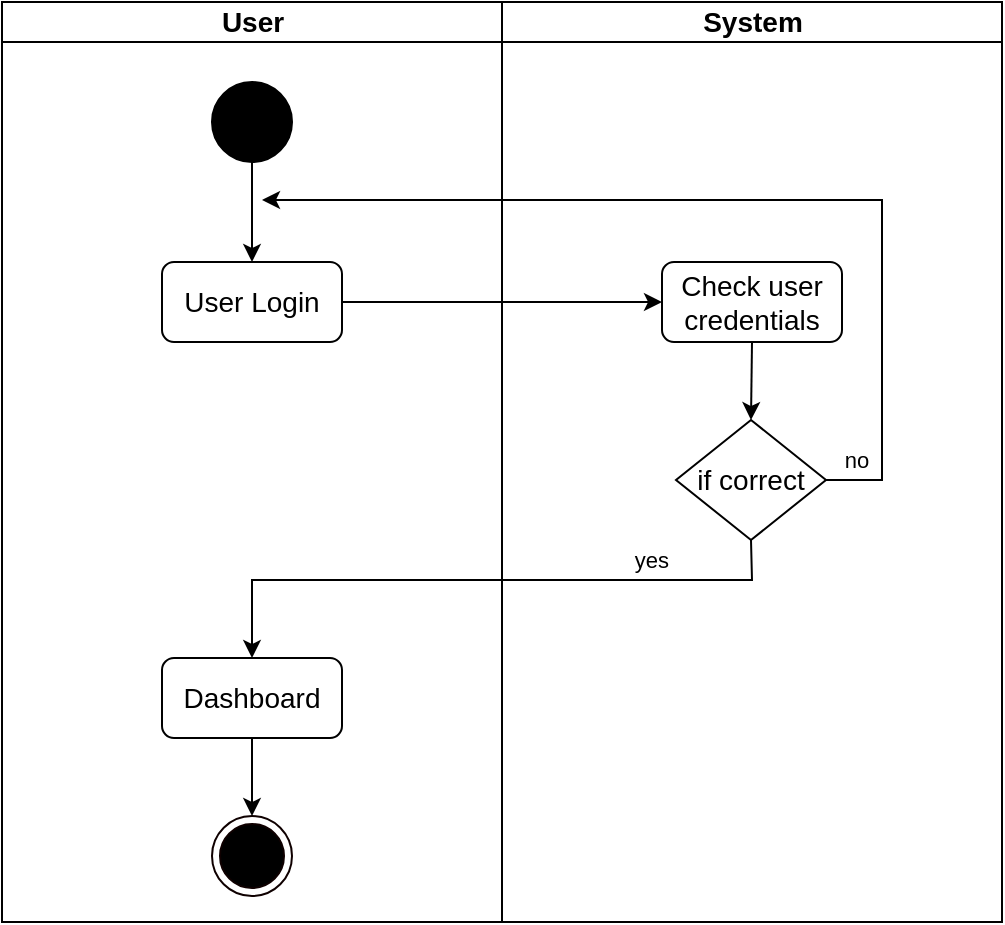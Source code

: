 <mxfile version="22.0.5" type="device">
  <diagram name="Page-1" id="TUuK_z1TODneTFZ7jnLf">
    <mxGraphModel dx="1219" dy="612" grid="1" gridSize="10" guides="1" tooltips="1" connect="1" arrows="1" fold="1" page="1" pageScale="1" pageWidth="850" pageHeight="1100" math="0" shadow="0">
      <root>
        <mxCell id="0" />
        <mxCell id="1" parent="0" />
        <mxCell id="OzavWiV9OdfGLWeC7wIS-1" value="" style="swimlane;html=1;childLayout=stackLayout;startSize=0;rounded=0;shadow=0;comic=0;labelBackgroundColor=none;strokeWidth=1;fontFamily=Verdana;fontSize=12;align=center;" parent="1" vertex="1">
          <mxGeometry x="40" y="21" width="500" height="460" as="geometry">
            <mxRectangle x="40" y="20" width="70" height="30" as="alternateBounds" />
          </mxGeometry>
        </mxCell>
        <mxCell id="OzavWiV9OdfGLWeC7wIS-2" value="&lt;font style=&quot;font-size: 14px;&quot;&gt;User&lt;/font&gt;" style="swimlane;html=1;startSize=20;" parent="OzavWiV9OdfGLWeC7wIS-1" vertex="1">
          <mxGeometry width="250" height="460" as="geometry">
            <mxRectangle y="20" width="40" height="970" as="alternateBounds" />
          </mxGeometry>
        </mxCell>
        <mxCell id="OzavWiV9OdfGLWeC7wIS-3" value="" style="ellipse;whiteSpace=wrap;html=1;rounded=0;shadow=0;comic=0;labelBackgroundColor=none;strokeWidth=1;fillColor=#000000;fontFamily=Verdana;fontSize=12;align=center;" parent="OzavWiV9OdfGLWeC7wIS-2" vertex="1">
          <mxGeometry x="105" y="40" width="40" height="40" as="geometry" />
        </mxCell>
        <mxCell id="OzavWiV9OdfGLWeC7wIS-5" value="&lt;font style=&quot;font-size: 14px;&quot;&gt;User Login&lt;/font&gt;" style="rounded=1;whiteSpace=wrap;html=1;" parent="OzavWiV9OdfGLWeC7wIS-2" vertex="1">
          <mxGeometry x="80" y="130" width="90" height="40" as="geometry" />
        </mxCell>
        <mxCell id="OzavWiV9OdfGLWeC7wIS-6" value="" style="endArrow=classic;html=1;rounded=0;exitX=0.5;exitY=1;exitDx=0;exitDy=0;entryX=0.5;entryY=0;entryDx=0;entryDy=0;" parent="OzavWiV9OdfGLWeC7wIS-2" source="OzavWiV9OdfGLWeC7wIS-3" target="OzavWiV9OdfGLWeC7wIS-5" edge="1">
          <mxGeometry width="50" height="50" relative="1" as="geometry">
            <mxPoint x="360" y="300" as="sourcePoint" />
            <mxPoint x="410" y="250" as="targetPoint" />
          </mxGeometry>
        </mxCell>
        <mxCell id="OzavWiV9OdfGLWeC7wIS-7" value="&lt;span style=&quot;font-size: 14px;&quot;&gt;Dashboard&lt;/span&gt;" style="rounded=1;whiteSpace=wrap;html=1;" parent="OzavWiV9OdfGLWeC7wIS-2" vertex="1">
          <mxGeometry x="80" y="328" width="90" height="40" as="geometry" />
        </mxCell>
        <mxCell id="OzavWiV9OdfGLWeC7wIS-4" value="" style="ellipse;html=1;shape=endState;fillColor=#000000;strokeColor=#0F0000;" parent="OzavWiV9OdfGLWeC7wIS-2" vertex="1">
          <mxGeometry x="105" y="407" width="40" height="40" as="geometry" />
        </mxCell>
        <mxCell id="8qBxuZVfWUz4ZcnqxZRa-7" value="" style="endArrow=classic;html=1;rounded=0;exitX=0.5;exitY=1;exitDx=0;exitDy=0;entryX=0.5;entryY=0;entryDx=0;entryDy=0;" parent="OzavWiV9OdfGLWeC7wIS-2" source="OzavWiV9OdfGLWeC7wIS-7" target="OzavWiV9OdfGLWeC7wIS-4" edge="1">
          <mxGeometry width="50" height="50" relative="1" as="geometry">
            <mxPoint x="135.0" y="557" as="sourcePoint" />
            <mxPoint x="650" y="519" as="targetPoint" />
          </mxGeometry>
        </mxCell>
        <mxCell id="OzavWiV9OdfGLWeC7wIS-10" value="&lt;font style=&quot;font-size: 14px;&quot;&gt;System&lt;/font&gt;" style="swimlane;html=1;startSize=20;" parent="OzavWiV9OdfGLWeC7wIS-1" vertex="1">
          <mxGeometry x="250" width="250" height="460" as="geometry" />
        </mxCell>
        <mxCell id="OzavWiV9OdfGLWeC7wIS-12" value="&lt;font style=&quot;font-size: 14px;&quot;&gt;if correct&lt;/font&gt;" style="rhombus;whiteSpace=wrap;html=1;" parent="OzavWiV9OdfGLWeC7wIS-10" vertex="1">
          <mxGeometry x="87" y="209" width="75" height="60" as="geometry" />
        </mxCell>
        <mxCell id="dHQx1IV8ueyIYqK32sHI-1" value="&lt;font style=&quot;font-size: 14px;&quot;&gt;Check user credentials&lt;/font&gt;" style="rounded=1;whiteSpace=wrap;html=1;" vertex="1" parent="OzavWiV9OdfGLWeC7wIS-10">
          <mxGeometry x="80" y="130" width="90" height="40" as="geometry" />
        </mxCell>
        <mxCell id="dHQx1IV8ueyIYqK32sHI-2" value="" style="endArrow=classic;html=1;rounded=0;exitX=0.5;exitY=1;exitDx=0;exitDy=0;entryX=0.5;entryY=0;entryDx=0;entryDy=0;" edge="1" parent="OzavWiV9OdfGLWeC7wIS-10" source="dHQx1IV8ueyIYqK32sHI-1" target="OzavWiV9OdfGLWeC7wIS-12">
          <mxGeometry x="-0.5" y="10" width="50" height="50" relative="1" as="geometry">
            <mxPoint x="-70" y="160" as="sourcePoint" />
            <mxPoint x="90" y="160" as="targetPoint" />
            <mxPoint as="offset" />
          </mxGeometry>
        </mxCell>
        <mxCell id="OzavWiV9OdfGLWeC7wIS-15" value="" style="endArrow=classic;html=1;rounded=0;exitX=1;exitY=0.5;exitDx=0;exitDy=0;entryX=0;entryY=0.5;entryDx=0;entryDy=0;" parent="OzavWiV9OdfGLWeC7wIS-1" source="OzavWiV9OdfGLWeC7wIS-5" target="dHQx1IV8ueyIYqK32sHI-1" edge="1">
          <mxGeometry x="-0.5" y="10" width="50" height="50" relative="1" as="geometry">
            <mxPoint x="135" y="110" as="sourcePoint" />
            <mxPoint x="340" y="159" as="targetPoint" />
            <mxPoint as="offset" />
          </mxGeometry>
        </mxCell>
        <mxCell id="dHQx1IV8ueyIYqK32sHI-6" value="yes&amp;nbsp;" style="endArrow=classic;html=1;rounded=0;exitX=0.5;exitY=1;exitDx=0;exitDy=0;entryX=0.5;entryY=0;entryDx=0;entryDy=0;" edge="1" parent="OzavWiV9OdfGLWeC7wIS-1" source="OzavWiV9OdfGLWeC7wIS-12" target="OzavWiV9OdfGLWeC7wIS-7">
          <mxGeometry x="-0.552" y="-10" width="50" height="50" relative="1" as="geometry">
            <mxPoint x="180" y="160" as="sourcePoint" />
            <mxPoint x="340" y="160" as="targetPoint" />
            <mxPoint as="offset" />
            <Array as="points">
              <mxPoint x="375" y="289" />
              <mxPoint x="125" y="289" />
            </Array>
          </mxGeometry>
        </mxCell>
        <mxCell id="dHQx1IV8ueyIYqK32sHI-7" value="no" style="endArrow=classic;html=1;rounded=0;exitX=1;exitY=0.5;exitDx=0;exitDy=0;" edge="1" parent="1" source="OzavWiV9OdfGLWeC7wIS-12">
          <mxGeometry x="-0.938" y="10" width="50" height="50" relative="1" as="geometry">
            <mxPoint x="220" y="181" as="sourcePoint" />
            <mxPoint x="170" y="120" as="targetPoint" />
            <mxPoint as="offset" />
            <Array as="points">
              <mxPoint x="480" y="260" />
              <mxPoint x="480" y="120" />
            </Array>
          </mxGeometry>
        </mxCell>
      </root>
    </mxGraphModel>
  </diagram>
</mxfile>
